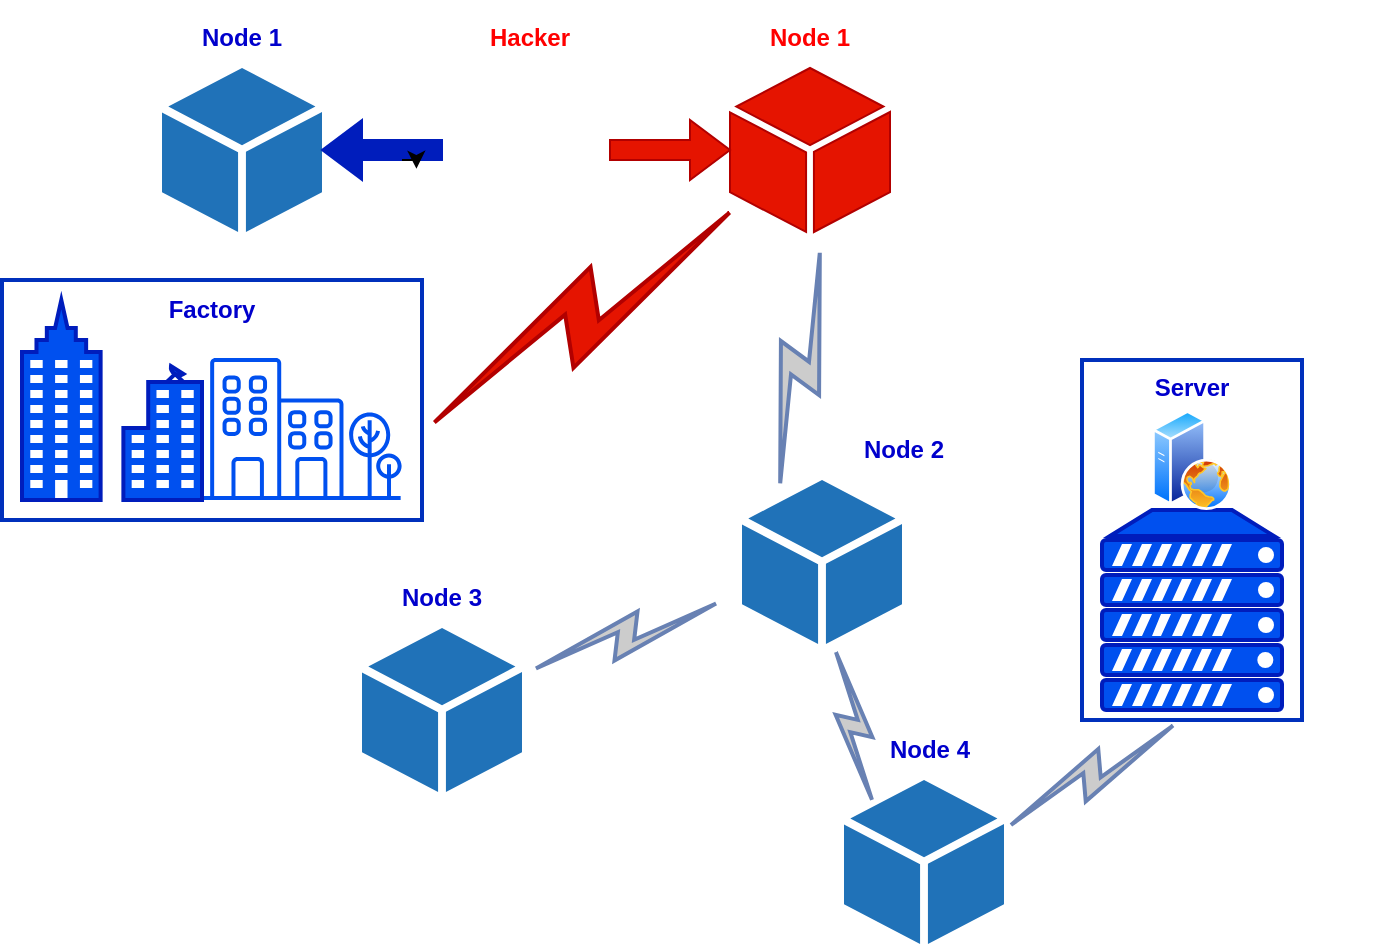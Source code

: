 <mxfile version="21.7.2" type="github">
  <diagram name="Page-1" id="55a83fd1-7818-8e21-69c5-c3457e3827bb">
    <mxGraphModel dx="838" dy="417" grid="1" gridSize="10" guides="1" tooltips="1" connect="1" arrows="1" fold="1" page="1" pageScale="1" pageWidth="1100" pageHeight="850" background="none" math="0" shadow="0">
      <root>
        <mxCell id="0" />
        <mxCell id="1" parent="0" />
        <mxCell id="69ecfefc5c41e42c-11" value="" style="html=1;fillColor=#CCCCCC;strokeColor=#6881B3;gradientColor=none;gradientDirection=north;strokeWidth=2;shape=mxgraph.networks.comm_link_edge;html=1;labelBackgroundColor=none;endArrow=none;fontFamily=Verdana;fontSize=22;fontColor=#000000;" parent="1" edge="1">
          <mxGeometry width="100" height="100" relative="1" as="geometry">
            <mxPoint x="660" y="485.238" as="sourcePoint" />
            <mxPoint x="750" y="430" as="targetPoint" />
            <Array as="points">
              <mxPoint x="830" y="380" />
            </Array>
          </mxGeometry>
        </mxCell>
        <mxCell id="pD3QBt0DdSWu_rdYpNJO-1" value="office building" style="sketch=0;outlineConnect=0;strokeColor=#001DBC;fillColor=#0050ef;dashed=0;verticalLabelPosition=bottom;verticalAlign=top;align=center;html=1;fontSize=12;fontStyle=0;aspect=fixed;shape=mxgraph.aws4.illustration_office_building;pointerEvents=1;fontColor=#ffffff;strokeWidth=1;" vertex="1" parent="1">
          <mxGeometry x="260" y="249" width="100" height="71" as="geometry" />
        </mxCell>
        <mxCell id="pD3QBt0DdSWu_rdYpNJO-4" value="" style="fontColor=#ffffff;verticalAlign=top;verticalLabelPosition=bottom;labelPosition=center;align=center;html=1;outlineConnect=0;fillColor=#0050ef;strokeColor=#001DBC;gradientDirection=north;strokeWidth=2;shape=mxgraph.networks.server;" vertex="1" parent="1">
          <mxGeometry x="710" y="325" width="90" height="100" as="geometry" />
        </mxCell>
        <mxCell id="pD3QBt0DdSWu_rdYpNJO-5" value="" style="image;aspect=fixed;perimeter=ellipsePerimeter;html=1;align=center;shadow=0;dashed=0;spacingTop=3;image=img/lib/active_directory/web_server.svg;" vertex="1" parent="1">
          <mxGeometry x="735" y="275" width="40" height="50" as="geometry" />
        </mxCell>
        <mxCell id="pD3QBt0DdSWu_rdYpNJO-10" value="" style="html=1;fillColor=#CCCCCC;strokeColor=#6881B3;gradientColor=none;gradientDirection=north;strokeWidth=2;shape=mxgraph.networks.comm_link_edge;html=1;labelBackgroundColor=none;endArrow=none;fontFamily=Verdana;fontSize=22;fontColor=#000000;" edge="1" parent="1">
          <mxGeometry width="100" height="100" relative="1" as="geometry">
            <mxPoint x="576" y="392" as="sourcePoint" />
            <mxPoint x="596" y="474" as="targetPoint" />
            <Array as="points">
              <mxPoint x="776" y="302.5" />
            </Array>
          </mxGeometry>
        </mxCell>
        <mxCell id="pD3QBt0DdSWu_rdYpNJO-11" value="" style="html=1;fillColor=#CCCCCC;strokeColor=#6881B3;gradientColor=none;gradientDirection=north;strokeWidth=2;shape=mxgraph.networks.comm_link_edge;html=1;labelBackgroundColor=none;endArrow=none;fontFamily=Verdana;fontSize=22;fontColor=#000000;" edge="1" parent="1">
          <mxGeometry width="100" height="100" relative="1" as="geometry">
            <mxPoint x="422" y="406" as="sourcePoint" />
            <mxPoint x="522" y="370" as="targetPoint" />
            <Array as="points">
              <mxPoint x="462" y="386" />
              <mxPoint x="592" y="296" />
            </Array>
          </mxGeometry>
        </mxCell>
        <mxCell id="pD3QBt0DdSWu_rdYpNJO-13" value="" style="html=1;fillColor=#CCCCCC;strokeColor=#6881B3;gradientColor=none;gradientDirection=north;strokeWidth=2;shape=mxgraph.networks.comm_link_edge;html=1;labelBackgroundColor=none;endArrow=none;fontFamily=Verdana;fontSize=22;fontColor=#000000;entryX=0.225;entryY=0.098;entryDx=0;entryDy=0;entryPerimeter=0;exitX=0.575;exitY=1.049;exitDx=0;exitDy=0;exitPerimeter=0;" edge="1" parent="1" source="pD3QBt0DdSWu_rdYpNJO-15" target="pD3QBt0DdSWu_rdYpNJO-17">
          <mxGeometry width="100" height="100" relative="1" as="geometry">
            <mxPoint x="590" y="204.5" as="sourcePoint" />
            <mxPoint x="640" y="310" as="targetPoint" />
            <Array as="points">
              <mxPoint x="790" y="115" />
            </Array>
          </mxGeometry>
        </mxCell>
        <mxCell id="pD3QBt0DdSWu_rdYpNJO-14" value="" style="fontColor=#ffffff;verticalAlign=top;verticalLabelPosition=bottom;labelPosition=center;align=center;html=1;outlineConnect=0;fillColor=#0050ef;strokeColor=#001DBC;gradientDirection=north;strokeWidth=2;shape=mxgraph.networks.business_center;" vertex="1" parent="1">
          <mxGeometry x="170" y="220" width="90" height="100" as="geometry" />
        </mxCell>
        <mxCell id="pD3QBt0DdSWu_rdYpNJO-16" value="" style="html=1;fillColor=#e51400;strokeColor=#B20000;gradientDirection=north;strokeWidth=2;shape=mxgraph.networks.comm_link_edge;html=1;labelBackgroundColor=none;endArrow=none;fontFamily=Verdana;fontSize=22;fontColor=#000000;" edge="1" parent="1">
          <mxGeometry width="100" height="100" relative="1" as="geometry">
            <mxPoint x="368" y="287" as="sourcePoint" />
            <mxPoint x="532" y="170.431" as="targetPoint" />
            <Array as="points" />
          </mxGeometry>
        </mxCell>
        <mxCell id="pD3QBt0DdSWu_rdYpNJO-15" value="" style="sketch=0;pointerEvents=1;shadow=0;dashed=0;html=1;strokeColor=#B20000;labelPosition=center;verticalLabelPosition=bottom;verticalAlign=top;outlineConnect=0;align=center;shape=mxgraph.office.concepts.node_generic;fillColor=#e51400;fontColor=#ffffff;" vertex="1" parent="1">
          <mxGeometry x="524" y="104" width="80" height="82" as="geometry" />
        </mxCell>
        <mxCell id="pD3QBt0DdSWu_rdYpNJO-17" value="" style="sketch=0;pointerEvents=1;shadow=0;dashed=0;html=1;strokeColor=none;labelPosition=center;verticalLabelPosition=bottom;verticalAlign=top;outlineConnect=0;align=center;shape=mxgraph.office.concepts.node_generic;fillColor=#2072B8;" vertex="1" parent="1">
          <mxGeometry x="530" y="310" width="80" height="82" as="geometry" />
        </mxCell>
        <mxCell id="pD3QBt0DdSWu_rdYpNJO-18" value="" style="sketch=0;pointerEvents=1;shadow=0;dashed=0;html=1;strokeColor=none;labelPosition=center;verticalLabelPosition=bottom;verticalAlign=top;outlineConnect=0;align=center;shape=mxgraph.office.concepts.node_generic;fillColor=#2072B8;" vertex="1" parent="1">
          <mxGeometry x="581" y="460" width="80" height="82" as="geometry" />
        </mxCell>
        <mxCell id="pD3QBt0DdSWu_rdYpNJO-19" value="" style="sketch=0;pointerEvents=1;shadow=0;dashed=0;html=1;strokeColor=none;labelPosition=center;verticalLabelPosition=bottom;verticalAlign=top;outlineConnect=0;align=center;shape=mxgraph.office.concepts.node_generic;fillColor=#2072B8;" vertex="1" parent="1">
          <mxGeometry x="340" y="384" width="80" height="82" as="geometry" />
        </mxCell>
        <mxCell id="pD3QBt0DdSWu_rdYpNJO-21" value="" style="sketch=0;pointerEvents=1;shadow=0;dashed=0;html=1;strokeColor=none;labelPosition=center;verticalLabelPosition=bottom;verticalAlign=top;outlineConnect=0;align=center;shape=mxgraph.office.concepts.node_generic;fillColor=#2072B8;" vertex="1" parent="1">
          <mxGeometry x="240" y="104" width="80" height="82" as="geometry" />
        </mxCell>
        <mxCell id="pD3QBt0DdSWu_rdYpNJO-24" value="" style="shape=image;html=1;verticalAlign=top;verticalLabelPosition=bottom;labelBackgroundColor=#ffffff;imageAspect=0;aspect=fixed;image=https://cdn0.iconfinder.com/data/icons/kameleon-free-pack/110/Hacker-128.png" vertex="1" parent="1">
          <mxGeometry x="360" y="70" width="128" height="128" as="geometry" />
        </mxCell>
        <mxCell id="pD3QBt0DdSWu_rdYpNJO-34" value="" style="html=1;shadow=0;dashed=0;align=center;verticalAlign=middle;shape=mxgraph.arrows2.arrow;dy=0.67;dx=20;notch=0;fillColor=#e51400;fontColor=#ffffff;strokeColor=#B20000;" vertex="1" parent="1">
          <mxGeometry x="464" y="130" width="60" height="30" as="geometry" />
        </mxCell>
        <mxCell id="pD3QBt0DdSWu_rdYpNJO-35" value="" style="html=1;shadow=0;dashed=0;align=center;verticalAlign=middle;shape=mxgraph.arrows2.arrow;dy=0.67;dx=20;notch=0;fillColor=#001dbc;fontColor=#ffffff;strokeColor=#001DBC;rotation=-180;" vertex="1" parent="1">
          <mxGeometry x="320" y="130" width="60" height="30" as="geometry" />
        </mxCell>
        <mxCell id="pD3QBt0DdSWu_rdYpNJO-37" style="edgeStyle=orthogonalEdgeStyle;rounded=0;orthogonalLoop=1;jettySize=auto;html=1;exitX=0;exitY=0;exitDx=20;exitDy=10.05;exitPerimeter=0;entryX=0.213;entryY=0.186;entryDx=0;entryDy=0;entryPerimeter=0;" edge="1" parent="1" source="pD3QBt0DdSWu_rdYpNJO-35" target="pD3QBt0DdSWu_rdYpNJO-35">
          <mxGeometry relative="1" as="geometry" />
        </mxCell>
        <mxCell id="pD3QBt0DdSWu_rdYpNJO-38" value="&lt;b&gt;Hacker&lt;/b&gt;" style="text;strokeColor=none;align=center;fillColor=none;html=1;verticalAlign=middle;whiteSpace=wrap;rounded=0;fontColor=#FF0000;" vertex="1" parent="1">
          <mxGeometry x="394" y="74" width="60" height="30" as="geometry" />
        </mxCell>
        <mxCell id="pD3QBt0DdSWu_rdYpNJO-39" value="&lt;b&gt;Node 1&lt;/b&gt;" style="text;strokeColor=none;align=center;fillColor=none;html=1;verticalAlign=middle;whiteSpace=wrap;rounded=0;fontColor=#FF0000;" vertex="1" parent="1">
          <mxGeometry x="534" y="74" width="60" height="30" as="geometry" />
        </mxCell>
        <mxCell id="pD3QBt0DdSWu_rdYpNJO-40" value="&lt;span&gt;Node 1&lt;/span&gt;" style="text;strokeColor=none;align=center;fillColor=none;html=1;verticalAlign=middle;whiteSpace=wrap;rounded=0;fontStyle=1;fontColor=#0000CC;" vertex="1" parent="1">
          <mxGeometry x="250" y="74" width="60" height="30" as="geometry" />
        </mxCell>
        <mxCell id="pD3QBt0DdSWu_rdYpNJO-41" value="&lt;span&gt;Node 2&lt;/span&gt;" style="text;strokeColor=none;align=center;fillColor=none;html=1;verticalAlign=middle;whiteSpace=wrap;rounded=0;fontStyle=1;fontColor=#0000CC;" vertex="1" parent="1">
          <mxGeometry x="581" y="280" width="60" height="30" as="geometry" />
        </mxCell>
        <mxCell id="pD3QBt0DdSWu_rdYpNJO-43" value="&lt;span&gt;Node 3&lt;/span&gt;" style="text;strokeColor=none;align=center;fillColor=none;html=1;verticalAlign=middle;whiteSpace=wrap;rounded=0;fontStyle=1;fontColor=#0000CC;" vertex="1" parent="1">
          <mxGeometry x="350" y="354" width="60" height="30" as="geometry" />
        </mxCell>
        <mxCell id="pD3QBt0DdSWu_rdYpNJO-44" value="&lt;span&gt;Node 4&lt;/span&gt;" style="text;strokeColor=none;align=center;fillColor=none;html=1;verticalAlign=middle;whiteSpace=wrap;rounded=0;fontStyle=1;fontColor=#0000CC;" vertex="1" parent="1">
          <mxGeometry x="594" y="430" width="60" height="30" as="geometry" />
        </mxCell>
        <mxCell id="pD3QBt0DdSWu_rdYpNJO-45" value="&lt;span&gt;Server&lt;/span&gt;" style="text;strokeColor=none;align=center;fillColor=none;html=1;verticalAlign=middle;whiteSpace=wrap;rounded=0;fontStyle=1;fontColor=#0000CC;" vertex="1" parent="1">
          <mxGeometry x="725" y="249" width="60" height="30" as="geometry" />
        </mxCell>
        <mxCell id="pD3QBt0DdSWu_rdYpNJO-46" value="&lt;span&gt;Factory&lt;/span&gt;" style="text;strokeColor=none;align=center;fillColor=none;html=1;verticalAlign=middle;whiteSpace=wrap;rounded=0;fontStyle=1;fontColor=#0000CC;" vertex="1" parent="1">
          <mxGeometry x="235" y="210" width="60" height="30" as="geometry" />
        </mxCell>
        <mxCell id="pD3QBt0DdSWu_rdYpNJO-47" value="" style="verticalLabelPosition=bottom;verticalAlign=top;html=1;shape=mxgraph.basic.rect;fillColor2=none;strokeWidth=2;size=20;indent=5;fillColor=none;strokeColor=#0030bc;" vertex="1" parent="1">
          <mxGeometry x="160" y="210" width="210" height="120" as="geometry" />
        </mxCell>
        <mxCell id="pD3QBt0DdSWu_rdYpNJO-48" value="" style="verticalLabelPosition=bottom;verticalAlign=top;html=1;shape=mxgraph.basic.rect;fillColor2=none;strokeWidth=2;size=20;indent=5;fillColor=none;strokeColor=#0030bc;" vertex="1" parent="1">
          <mxGeometry x="700" y="250" width="110" height="180" as="geometry" />
        </mxCell>
      </root>
    </mxGraphModel>
  </diagram>
</mxfile>
